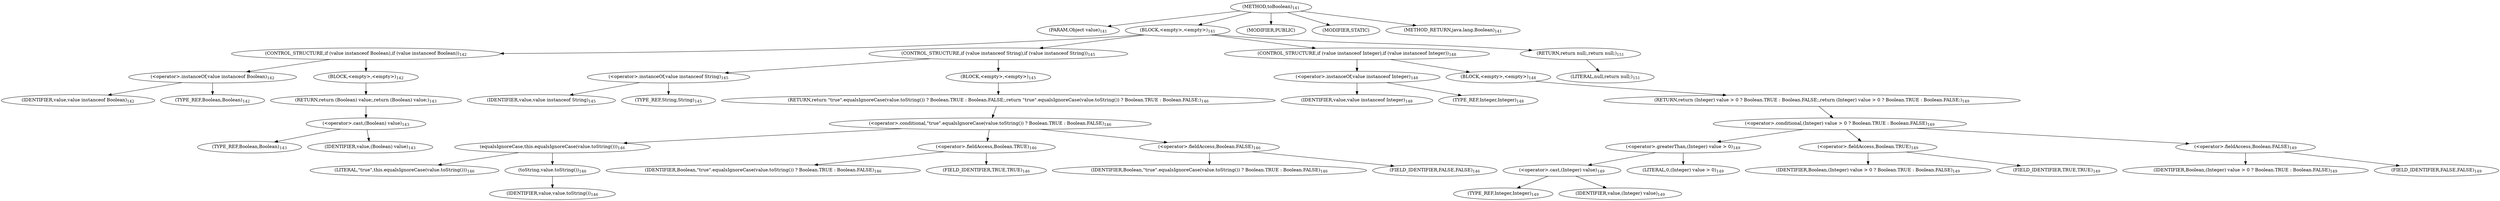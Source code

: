 digraph "toBoolean" {  
"248" [label = <(METHOD,toBoolean)<SUB>141</SUB>> ]
"249" [label = <(PARAM,Object value)<SUB>141</SUB>> ]
"250" [label = <(BLOCK,&lt;empty&gt;,&lt;empty&gt;)<SUB>141</SUB>> ]
"251" [label = <(CONTROL_STRUCTURE,if (value instanceof Boolean),if (value instanceof Boolean))<SUB>142</SUB>> ]
"252" [label = <(&lt;operator&gt;.instanceOf,value instanceof Boolean)<SUB>142</SUB>> ]
"253" [label = <(IDENTIFIER,value,value instanceof Boolean)<SUB>142</SUB>> ]
"254" [label = <(TYPE_REF,Boolean,Boolean)<SUB>142</SUB>> ]
"255" [label = <(BLOCK,&lt;empty&gt;,&lt;empty&gt;)<SUB>142</SUB>> ]
"256" [label = <(RETURN,return (Boolean) value;,return (Boolean) value;)<SUB>143</SUB>> ]
"257" [label = <(&lt;operator&gt;.cast,(Boolean) value)<SUB>143</SUB>> ]
"258" [label = <(TYPE_REF,Boolean,Boolean)<SUB>143</SUB>> ]
"259" [label = <(IDENTIFIER,value,(Boolean) value)<SUB>143</SUB>> ]
"260" [label = <(CONTROL_STRUCTURE,if (value instanceof String),if (value instanceof String))<SUB>145</SUB>> ]
"261" [label = <(&lt;operator&gt;.instanceOf,value instanceof String)<SUB>145</SUB>> ]
"262" [label = <(IDENTIFIER,value,value instanceof String)<SUB>145</SUB>> ]
"263" [label = <(TYPE_REF,String,String)<SUB>145</SUB>> ]
"264" [label = <(BLOCK,&lt;empty&gt;,&lt;empty&gt;)<SUB>145</SUB>> ]
"265" [label = <(RETURN,return &quot;true&quot;.equalsIgnoreCase(value.toString()) ? Boolean.TRUE : Boolean.FALSE;,return &quot;true&quot;.equalsIgnoreCase(value.toString()) ? Boolean.TRUE : Boolean.FALSE;)<SUB>146</SUB>> ]
"266" [label = <(&lt;operator&gt;.conditional,&quot;true&quot;.equalsIgnoreCase(value.toString()) ? Boolean.TRUE : Boolean.FALSE)<SUB>146</SUB>> ]
"267" [label = <(equalsIgnoreCase,this.equalsIgnoreCase(value.toString()))<SUB>146</SUB>> ]
"268" [label = <(LITERAL,&quot;true&quot;,this.equalsIgnoreCase(value.toString()))<SUB>146</SUB>> ]
"269" [label = <(toString,value.toString())<SUB>146</SUB>> ]
"270" [label = <(IDENTIFIER,value,value.toString())<SUB>146</SUB>> ]
"271" [label = <(&lt;operator&gt;.fieldAccess,Boolean.TRUE)<SUB>146</SUB>> ]
"272" [label = <(IDENTIFIER,Boolean,&quot;true&quot;.equalsIgnoreCase(value.toString()) ? Boolean.TRUE : Boolean.FALSE)<SUB>146</SUB>> ]
"273" [label = <(FIELD_IDENTIFIER,TRUE,TRUE)<SUB>146</SUB>> ]
"274" [label = <(&lt;operator&gt;.fieldAccess,Boolean.FALSE)<SUB>146</SUB>> ]
"275" [label = <(IDENTIFIER,Boolean,&quot;true&quot;.equalsIgnoreCase(value.toString()) ? Boolean.TRUE : Boolean.FALSE)<SUB>146</SUB>> ]
"276" [label = <(FIELD_IDENTIFIER,FALSE,FALSE)<SUB>146</SUB>> ]
"277" [label = <(CONTROL_STRUCTURE,if (value instanceof Integer),if (value instanceof Integer))<SUB>148</SUB>> ]
"278" [label = <(&lt;operator&gt;.instanceOf,value instanceof Integer)<SUB>148</SUB>> ]
"279" [label = <(IDENTIFIER,value,value instanceof Integer)<SUB>148</SUB>> ]
"280" [label = <(TYPE_REF,Integer,Integer)<SUB>148</SUB>> ]
"281" [label = <(BLOCK,&lt;empty&gt;,&lt;empty&gt;)<SUB>148</SUB>> ]
"282" [label = <(RETURN,return (Integer) value &gt; 0 ? Boolean.TRUE : Boolean.FALSE;,return (Integer) value &gt; 0 ? Boolean.TRUE : Boolean.FALSE;)<SUB>149</SUB>> ]
"283" [label = <(&lt;operator&gt;.conditional,(Integer) value &gt; 0 ? Boolean.TRUE : Boolean.FALSE)<SUB>149</SUB>> ]
"284" [label = <(&lt;operator&gt;.greaterThan,(Integer) value &gt; 0)<SUB>149</SUB>> ]
"285" [label = <(&lt;operator&gt;.cast,(Integer) value)<SUB>149</SUB>> ]
"286" [label = <(TYPE_REF,Integer,Integer)<SUB>149</SUB>> ]
"287" [label = <(IDENTIFIER,value,(Integer) value)<SUB>149</SUB>> ]
"288" [label = <(LITERAL,0,(Integer) value &gt; 0)<SUB>149</SUB>> ]
"289" [label = <(&lt;operator&gt;.fieldAccess,Boolean.TRUE)<SUB>149</SUB>> ]
"290" [label = <(IDENTIFIER,Boolean,(Integer) value &gt; 0 ? Boolean.TRUE : Boolean.FALSE)<SUB>149</SUB>> ]
"291" [label = <(FIELD_IDENTIFIER,TRUE,TRUE)<SUB>149</SUB>> ]
"292" [label = <(&lt;operator&gt;.fieldAccess,Boolean.FALSE)<SUB>149</SUB>> ]
"293" [label = <(IDENTIFIER,Boolean,(Integer) value &gt; 0 ? Boolean.TRUE : Boolean.FALSE)<SUB>149</SUB>> ]
"294" [label = <(FIELD_IDENTIFIER,FALSE,FALSE)<SUB>149</SUB>> ]
"295" [label = <(RETURN,return null;,return null;)<SUB>151</SUB>> ]
"296" [label = <(LITERAL,null,return null;)<SUB>151</SUB>> ]
"297" [label = <(MODIFIER,PUBLIC)> ]
"298" [label = <(MODIFIER,STATIC)> ]
"299" [label = <(METHOD_RETURN,java.lang.Boolean)<SUB>141</SUB>> ]
  "248" -> "249" 
  "248" -> "250" 
  "248" -> "297" 
  "248" -> "298" 
  "248" -> "299" 
  "250" -> "251" 
  "250" -> "260" 
  "250" -> "277" 
  "250" -> "295" 
  "251" -> "252" 
  "251" -> "255" 
  "252" -> "253" 
  "252" -> "254" 
  "255" -> "256" 
  "256" -> "257" 
  "257" -> "258" 
  "257" -> "259" 
  "260" -> "261" 
  "260" -> "264" 
  "261" -> "262" 
  "261" -> "263" 
  "264" -> "265" 
  "265" -> "266" 
  "266" -> "267" 
  "266" -> "271" 
  "266" -> "274" 
  "267" -> "268" 
  "267" -> "269" 
  "269" -> "270" 
  "271" -> "272" 
  "271" -> "273" 
  "274" -> "275" 
  "274" -> "276" 
  "277" -> "278" 
  "277" -> "281" 
  "278" -> "279" 
  "278" -> "280" 
  "281" -> "282" 
  "282" -> "283" 
  "283" -> "284" 
  "283" -> "289" 
  "283" -> "292" 
  "284" -> "285" 
  "284" -> "288" 
  "285" -> "286" 
  "285" -> "287" 
  "289" -> "290" 
  "289" -> "291" 
  "292" -> "293" 
  "292" -> "294" 
  "295" -> "296" 
}
